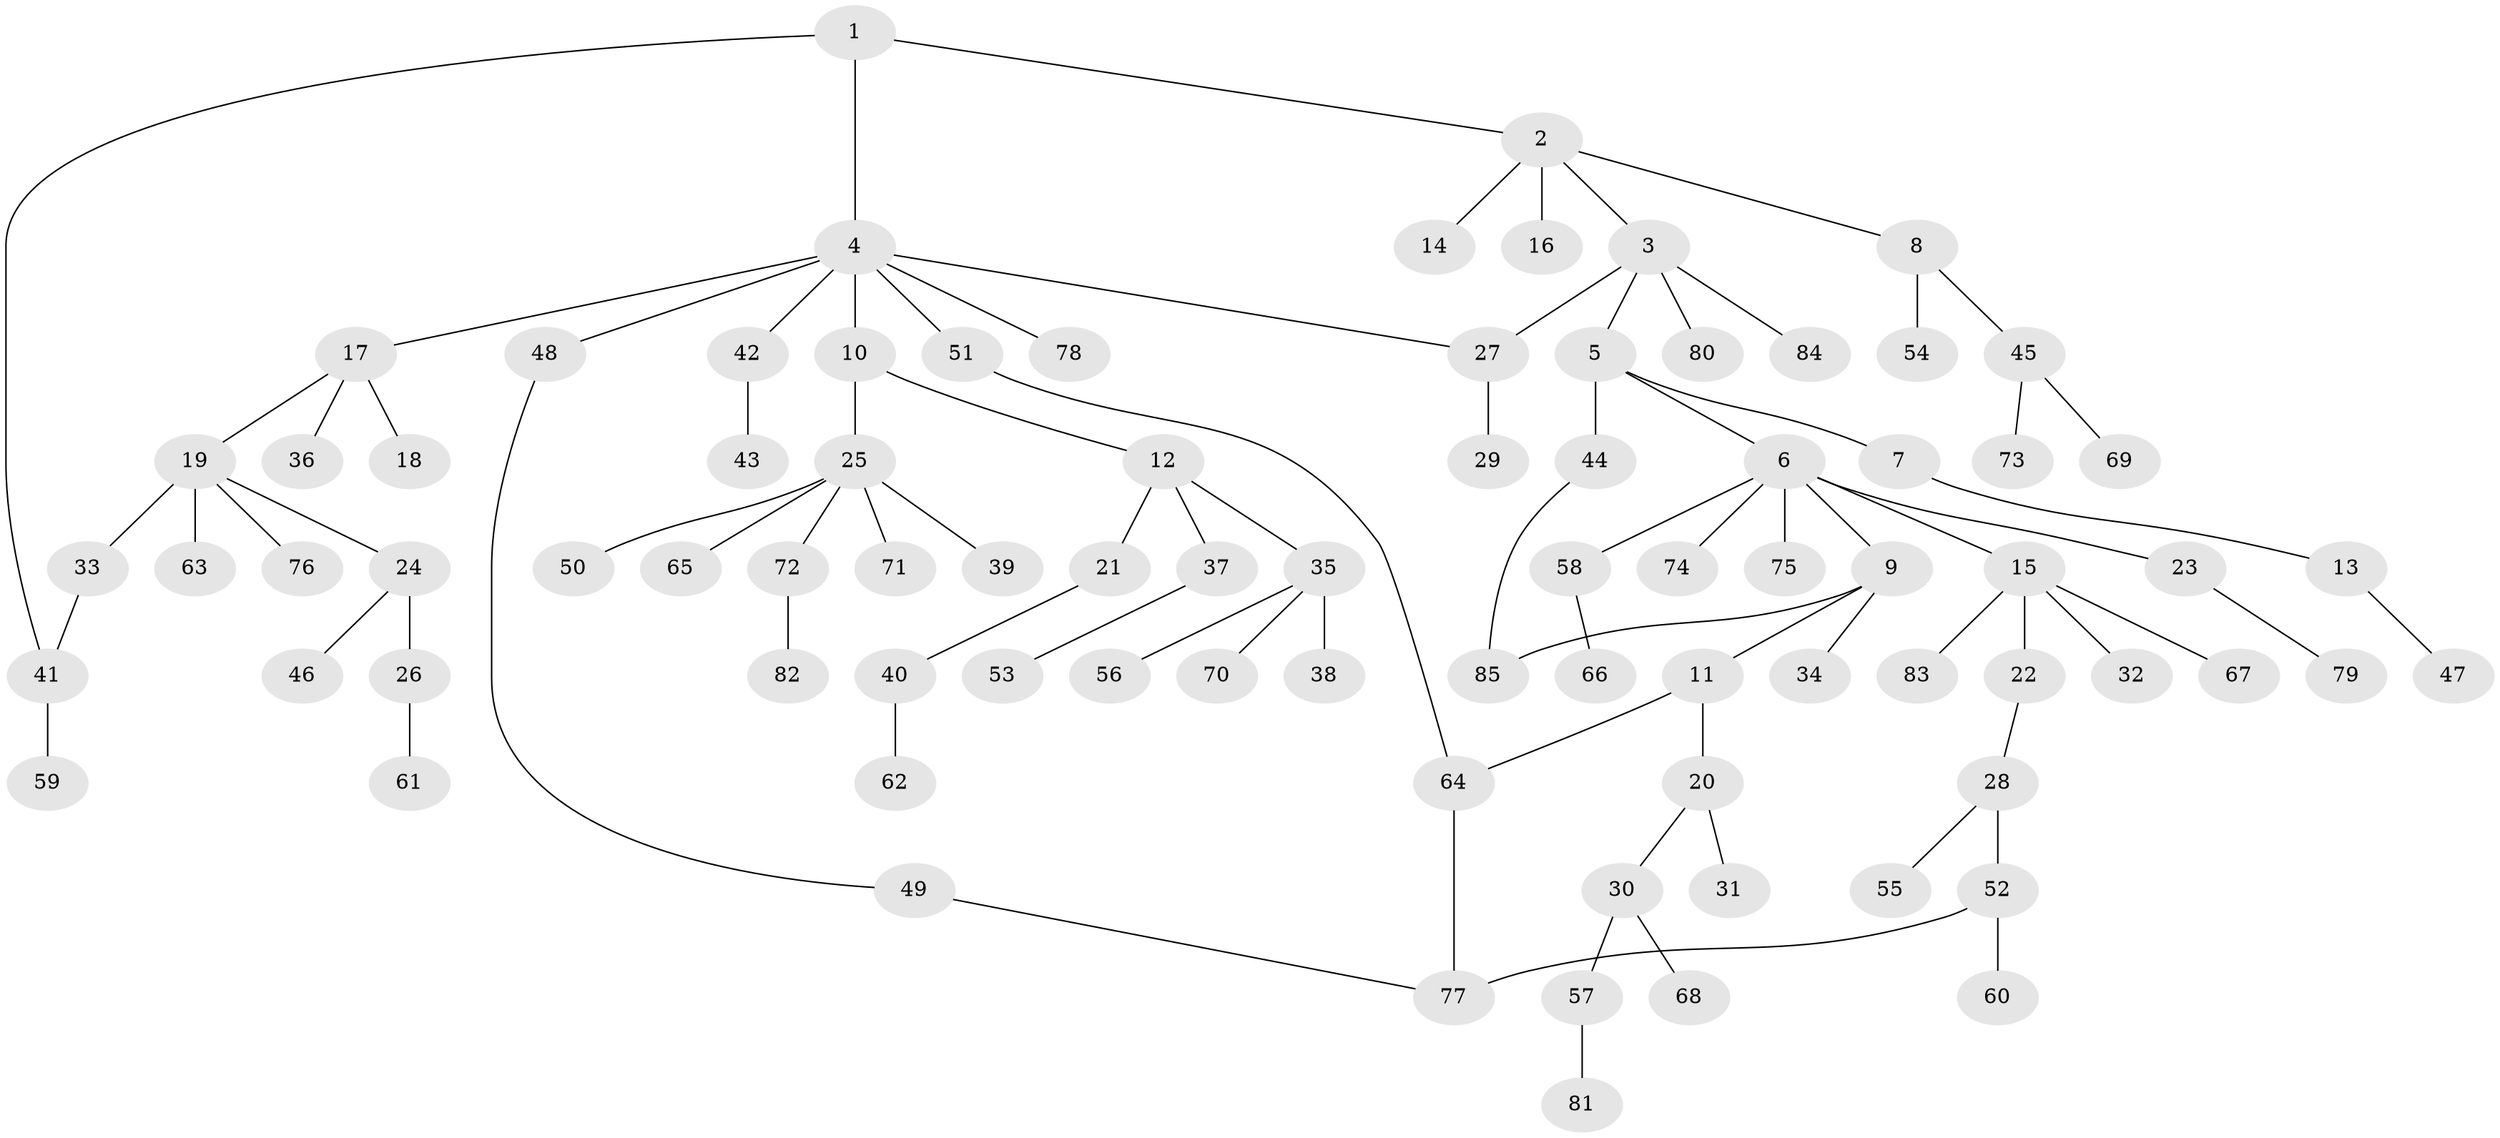 // coarse degree distribution, {5: 0.05084745762711865, 9: 0.01694915254237288, 11: 0.01694915254237288, 2: 0.22033898305084745, 3: 0.1016949152542373, 7: 0.01694915254237288, 1: 0.5423728813559322, 4: 0.03389830508474576}
// Generated by graph-tools (version 1.1) at 2025/17/03/04/25 18:17:06]
// undirected, 85 vertices, 90 edges
graph export_dot {
graph [start="1"]
  node [color=gray90,style=filled];
  1;
  2;
  3;
  4;
  5;
  6;
  7;
  8;
  9;
  10;
  11;
  12;
  13;
  14;
  15;
  16;
  17;
  18;
  19;
  20;
  21;
  22;
  23;
  24;
  25;
  26;
  27;
  28;
  29;
  30;
  31;
  32;
  33;
  34;
  35;
  36;
  37;
  38;
  39;
  40;
  41;
  42;
  43;
  44;
  45;
  46;
  47;
  48;
  49;
  50;
  51;
  52;
  53;
  54;
  55;
  56;
  57;
  58;
  59;
  60;
  61;
  62;
  63;
  64;
  65;
  66;
  67;
  68;
  69;
  70;
  71;
  72;
  73;
  74;
  75;
  76;
  77;
  78;
  79;
  80;
  81;
  82;
  83;
  84;
  85;
  1 -- 2;
  1 -- 4;
  1 -- 41;
  2 -- 3;
  2 -- 8;
  2 -- 14;
  2 -- 16;
  3 -- 5;
  3 -- 27;
  3 -- 80;
  3 -- 84;
  4 -- 10;
  4 -- 17;
  4 -- 42;
  4 -- 48;
  4 -- 51;
  4 -- 78;
  4 -- 27;
  5 -- 6;
  5 -- 7;
  5 -- 44;
  6 -- 9;
  6 -- 15;
  6 -- 23;
  6 -- 58;
  6 -- 74;
  6 -- 75;
  7 -- 13;
  8 -- 45;
  8 -- 54;
  9 -- 11;
  9 -- 34;
  9 -- 85;
  10 -- 12;
  10 -- 25;
  11 -- 20;
  11 -- 64;
  12 -- 21;
  12 -- 35;
  12 -- 37;
  13 -- 47;
  15 -- 22;
  15 -- 32;
  15 -- 67;
  15 -- 83;
  17 -- 18;
  17 -- 19;
  17 -- 36;
  19 -- 24;
  19 -- 33;
  19 -- 63;
  19 -- 76;
  20 -- 30;
  20 -- 31;
  21 -- 40;
  22 -- 28;
  23 -- 79;
  24 -- 26;
  24 -- 46;
  25 -- 39;
  25 -- 50;
  25 -- 65;
  25 -- 71;
  25 -- 72;
  26 -- 61;
  27 -- 29;
  28 -- 52;
  28 -- 55;
  30 -- 57;
  30 -- 68;
  33 -- 41;
  35 -- 38;
  35 -- 56;
  35 -- 70;
  37 -- 53;
  40 -- 62;
  41 -- 59;
  42 -- 43;
  44 -- 85;
  45 -- 69;
  45 -- 73;
  48 -- 49;
  49 -- 77;
  51 -- 64;
  52 -- 60;
  52 -- 77;
  57 -- 81;
  58 -- 66;
  64 -- 77;
  72 -- 82;
}
